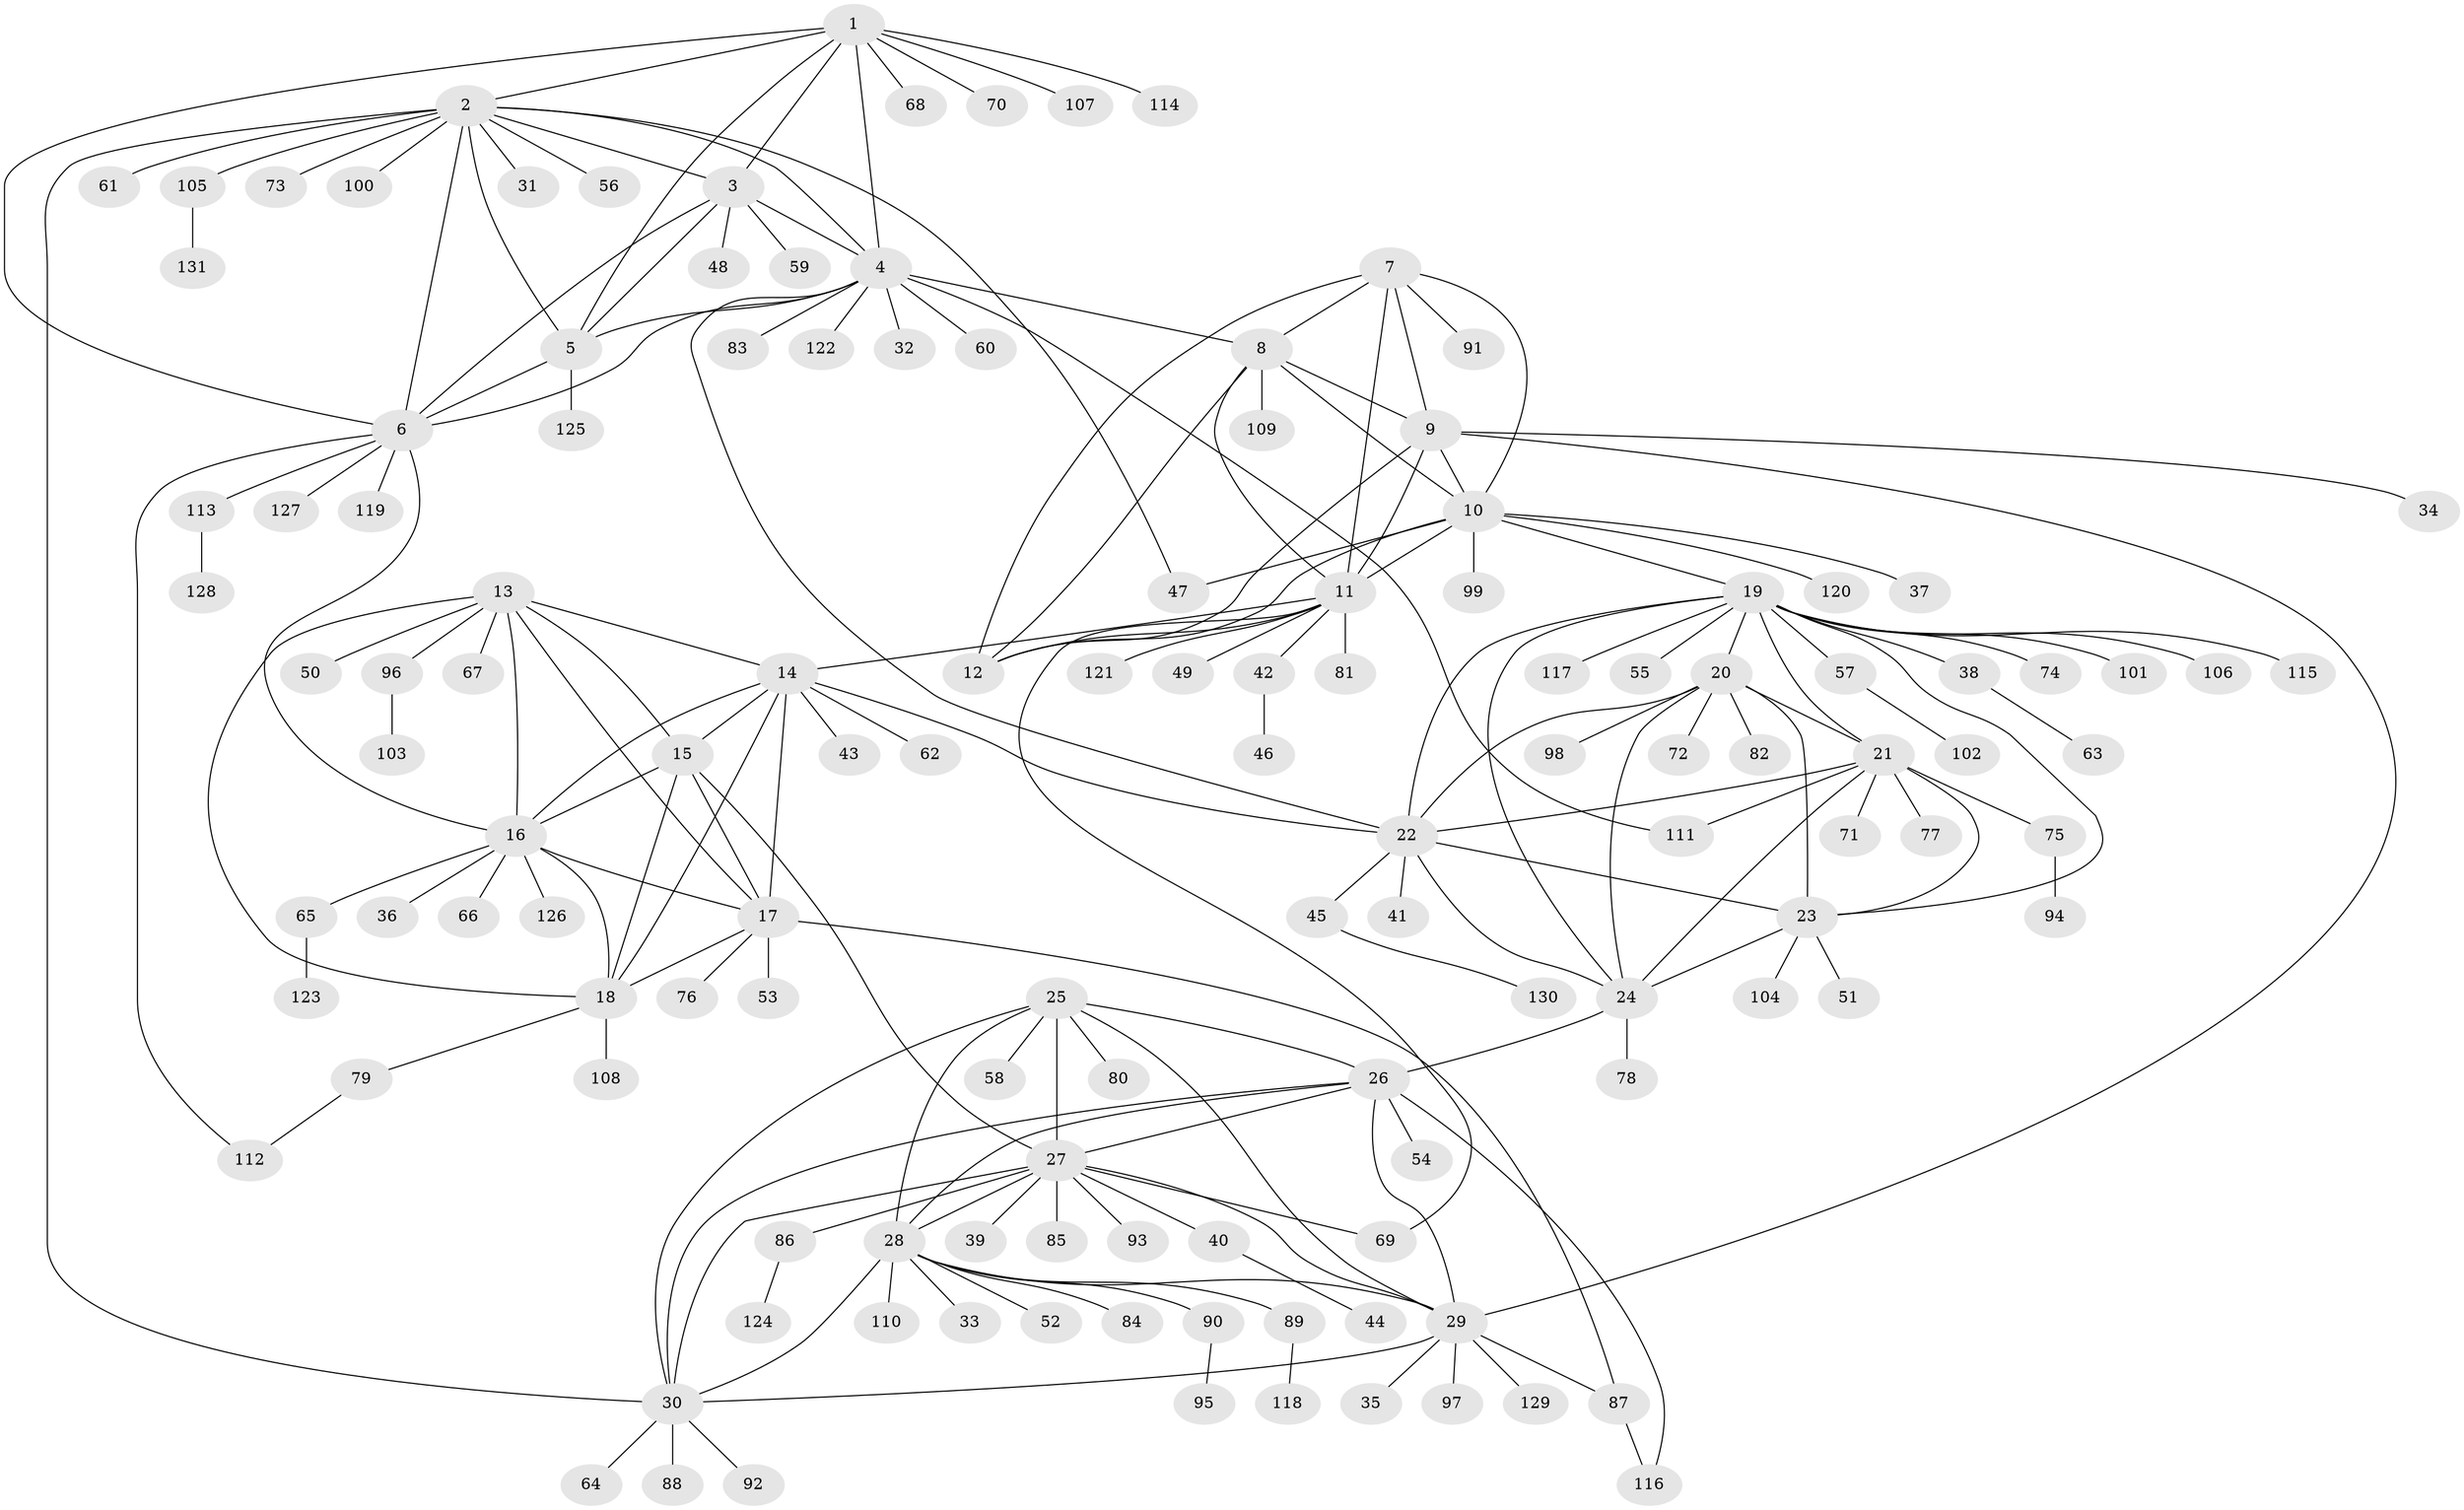 // coarse degree distribution, {6: 0.11392405063291139, 12: 0.012658227848101266, 11: 0.012658227848101266, 5: 0.012658227848101266, 9: 0.0379746835443038, 15: 0.012658227848101266, 8: 0.05063291139240506, 7: 0.0379746835443038, 13: 0.012658227848101266, 10: 0.012658227848101266, 1: 0.620253164556962, 2: 0.05063291139240506, 3: 0.012658227848101266}
// Generated by graph-tools (version 1.1) at 2025/52/03/04/25 22:52:26]
// undirected, 131 vertices, 192 edges
graph export_dot {
  node [color=gray90,style=filled];
  1;
  2;
  3;
  4;
  5;
  6;
  7;
  8;
  9;
  10;
  11;
  12;
  13;
  14;
  15;
  16;
  17;
  18;
  19;
  20;
  21;
  22;
  23;
  24;
  25;
  26;
  27;
  28;
  29;
  30;
  31;
  32;
  33;
  34;
  35;
  36;
  37;
  38;
  39;
  40;
  41;
  42;
  43;
  44;
  45;
  46;
  47;
  48;
  49;
  50;
  51;
  52;
  53;
  54;
  55;
  56;
  57;
  58;
  59;
  60;
  61;
  62;
  63;
  64;
  65;
  66;
  67;
  68;
  69;
  70;
  71;
  72;
  73;
  74;
  75;
  76;
  77;
  78;
  79;
  80;
  81;
  82;
  83;
  84;
  85;
  86;
  87;
  88;
  89;
  90;
  91;
  92;
  93;
  94;
  95;
  96;
  97;
  98;
  99;
  100;
  101;
  102;
  103;
  104;
  105;
  106;
  107;
  108;
  109;
  110;
  111;
  112;
  113;
  114;
  115;
  116;
  117;
  118;
  119;
  120;
  121;
  122;
  123;
  124;
  125;
  126;
  127;
  128;
  129;
  130;
  131;
  1 -- 2;
  1 -- 3;
  1 -- 4;
  1 -- 5;
  1 -- 6;
  1 -- 68;
  1 -- 70;
  1 -- 107;
  1 -- 114;
  2 -- 3;
  2 -- 4;
  2 -- 5;
  2 -- 6;
  2 -- 30;
  2 -- 31;
  2 -- 47;
  2 -- 56;
  2 -- 61;
  2 -- 73;
  2 -- 100;
  2 -- 105;
  3 -- 4;
  3 -- 5;
  3 -- 6;
  3 -- 48;
  3 -- 59;
  4 -- 5;
  4 -- 6;
  4 -- 8;
  4 -- 22;
  4 -- 32;
  4 -- 60;
  4 -- 83;
  4 -- 111;
  4 -- 122;
  5 -- 6;
  5 -- 125;
  6 -- 16;
  6 -- 112;
  6 -- 113;
  6 -- 119;
  6 -- 127;
  7 -- 8;
  7 -- 9;
  7 -- 10;
  7 -- 11;
  7 -- 12;
  7 -- 91;
  8 -- 9;
  8 -- 10;
  8 -- 11;
  8 -- 12;
  8 -- 109;
  9 -- 10;
  9 -- 11;
  9 -- 12;
  9 -- 29;
  9 -- 34;
  10 -- 11;
  10 -- 12;
  10 -- 19;
  10 -- 37;
  10 -- 47;
  10 -- 99;
  10 -- 120;
  11 -- 12;
  11 -- 14;
  11 -- 42;
  11 -- 49;
  11 -- 69;
  11 -- 81;
  11 -- 121;
  13 -- 14;
  13 -- 15;
  13 -- 16;
  13 -- 17;
  13 -- 18;
  13 -- 50;
  13 -- 67;
  13 -- 96;
  14 -- 15;
  14 -- 16;
  14 -- 17;
  14 -- 18;
  14 -- 22;
  14 -- 43;
  14 -- 62;
  15 -- 16;
  15 -- 17;
  15 -- 18;
  15 -- 27;
  16 -- 17;
  16 -- 18;
  16 -- 36;
  16 -- 65;
  16 -- 66;
  16 -- 126;
  17 -- 18;
  17 -- 53;
  17 -- 76;
  17 -- 87;
  18 -- 79;
  18 -- 108;
  19 -- 20;
  19 -- 21;
  19 -- 22;
  19 -- 23;
  19 -- 24;
  19 -- 38;
  19 -- 55;
  19 -- 57;
  19 -- 74;
  19 -- 101;
  19 -- 106;
  19 -- 115;
  19 -- 117;
  20 -- 21;
  20 -- 22;
  20 -- 23;
  20 -- 24;
  20 -- 72;
  20 -- 82;
  20 -- 98;
  21 -- 22;
  21 -- 23;
  21 -- 24;
  21 -- 71;
  21 -- 75;
  21 -- 77;
  21 -- 111;
  22 -- 23;
  22 -- 24;
  22 -- 41;
  22 -- 45;
  23 -- 24;
  23 -- 51;
  23 -- 104;
  24 -- 26;
  24 -- 78;
  25 -- 26;
  25 -- 27;
  25 -- 28;
  25 -- 29;
  25 -- 30;
  25 -- 58;
  25 -- 80;
  26 -- 27;
  26 -- 28;
  26 -- 29;
  26 -- 30;
  26 -- 54;
  26 -- 116;
  27 -- 28;
  27 -- 29;
  27 -- 30;
  27 -- 39;
  27 -- 40;
  27 -- 69;
  27 -- 85;
  27 -- 86;
  27 -- 93;
  28 -- 29;
  28 -- 30;
  28 -- 33;
  28 -- 52;
  28 -- 84;
  28 -- 89;
  28 -- 90;
  28 -- 110;
  29 -- 30;
  29 -- 35;
  29 -- 87;
  29 -- 97;
  29 -- 129;
  30 -- 64;
  30 -- 88;
  30 -- 92;
  38 -- 63;
  40 -- 44;
  42 -- 46;
  45 -- 130;
  57 -- 102;
  65 -- 123;
  75 -- 94;
  79 -- 112;
  86 -- 124;
  87 -- 116;
  89 -- 118;
  90 -- 95;
  96 -- 103;
  105 -- 131;
  113 -- 128;
}
